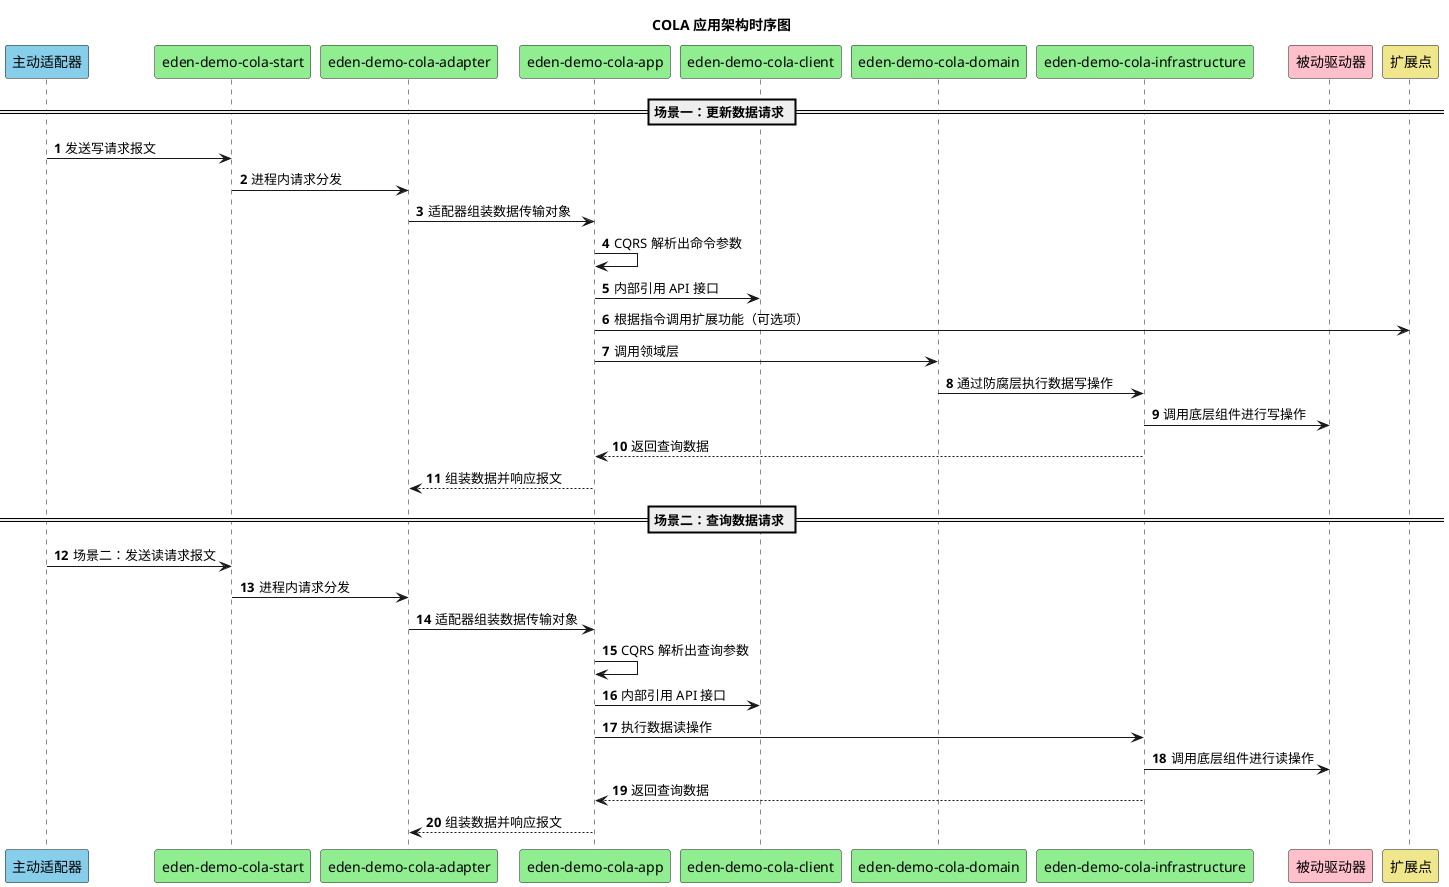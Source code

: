 @startuml

!if %variable_exists("$THEME")
title COLA 应用架构时序图 - $THEME theme
!else
title COLA 应用架构时序图
!endif

'skinparam BackgroundColor transparent

autonumber
participant "主动适配器" #SkyBlue
participant "eden-demo-cola-start" #LightGreen
participant "eden-demo-cola-adapter" #LightGreen
participant "eden-demo-cola-app" #LightGreen
participant "eden-demo-cola-client" #LightGreen
participant "eden-demo-cola-domain" #LightGreen
participant "eden-demo-cola-infrastructure" #LightGreen
participant "被动驱动器" #Pink
participant "扩展点" #Khaki

== 场景一：更新数据请求 ==

"主动适配器" -> "eden-demo-cola-start": 发送写请求报文
"eden-demo-cola-start" -> "eden-demo-cola-adapter": 进程内请求分发
"eden-demo-cola-adapter" -> "eden-demo-cola-app": 适配器组装数据传输对象
"eden-demo-cola-app" -> "eden-demo-cola-app": CQRS 解析出命令参数
"eden-demo-cola-app" -> "eden-demo-cola-client": 内部引用 API 接口
"eden-demo-cola-app" -> "扩展点": 根据指令调用扩展功能（可选项）
"eden-demo-cola-app" -> "eden-demo-cola-domain": 调用领域层
"eden-demo-cola-domain" -> "eden-demo-cola-infrastructure": 通过防腐层执行数据写操作
"eden-demo-cola-infrastructure" -> "被动驱动器": 调用底层组件进行写操作
"eden-demo-cola-infrastructure" --> "eden-demo-cola-app": 返回查询数据
"eden-demo-cola-app" --> "eden-demo-cola-adapter": 组装数据并响应报文

== 场景二：查询数据请求 ==

"主动适配器" -> "eden-demo-cola-start": 场景二：发送读请求报文
"eden-demo-cola-start" -> "eden-demo-cola-adapter": 进程内请求分发
"eden-demo-cola-adapter" -> "eden-demo-cola-app": 适配器组装数据传输对象
"eden-demo-cola-app" -> "eden-demo-cola-app": CQRS 解析出查询参数
"eden-demo-cola-app" -> "eden-demo-cola-client": 内部引用 API 接口
"eden-demo-cola-app" -> "eden-demo-cola-infrastructure": 执行数据读操作
"eden-demo-cola-infrastructure" -> "被动驱动器": 调用底层组件进行读操作
"eden-demo-cola-infrastructure" --> "eden-demo-cola-app": 返回查询数据
"eden-demo-cola-app" --> "eden-demo-cola-adapter": 组装数据并响应报文

@enduml
